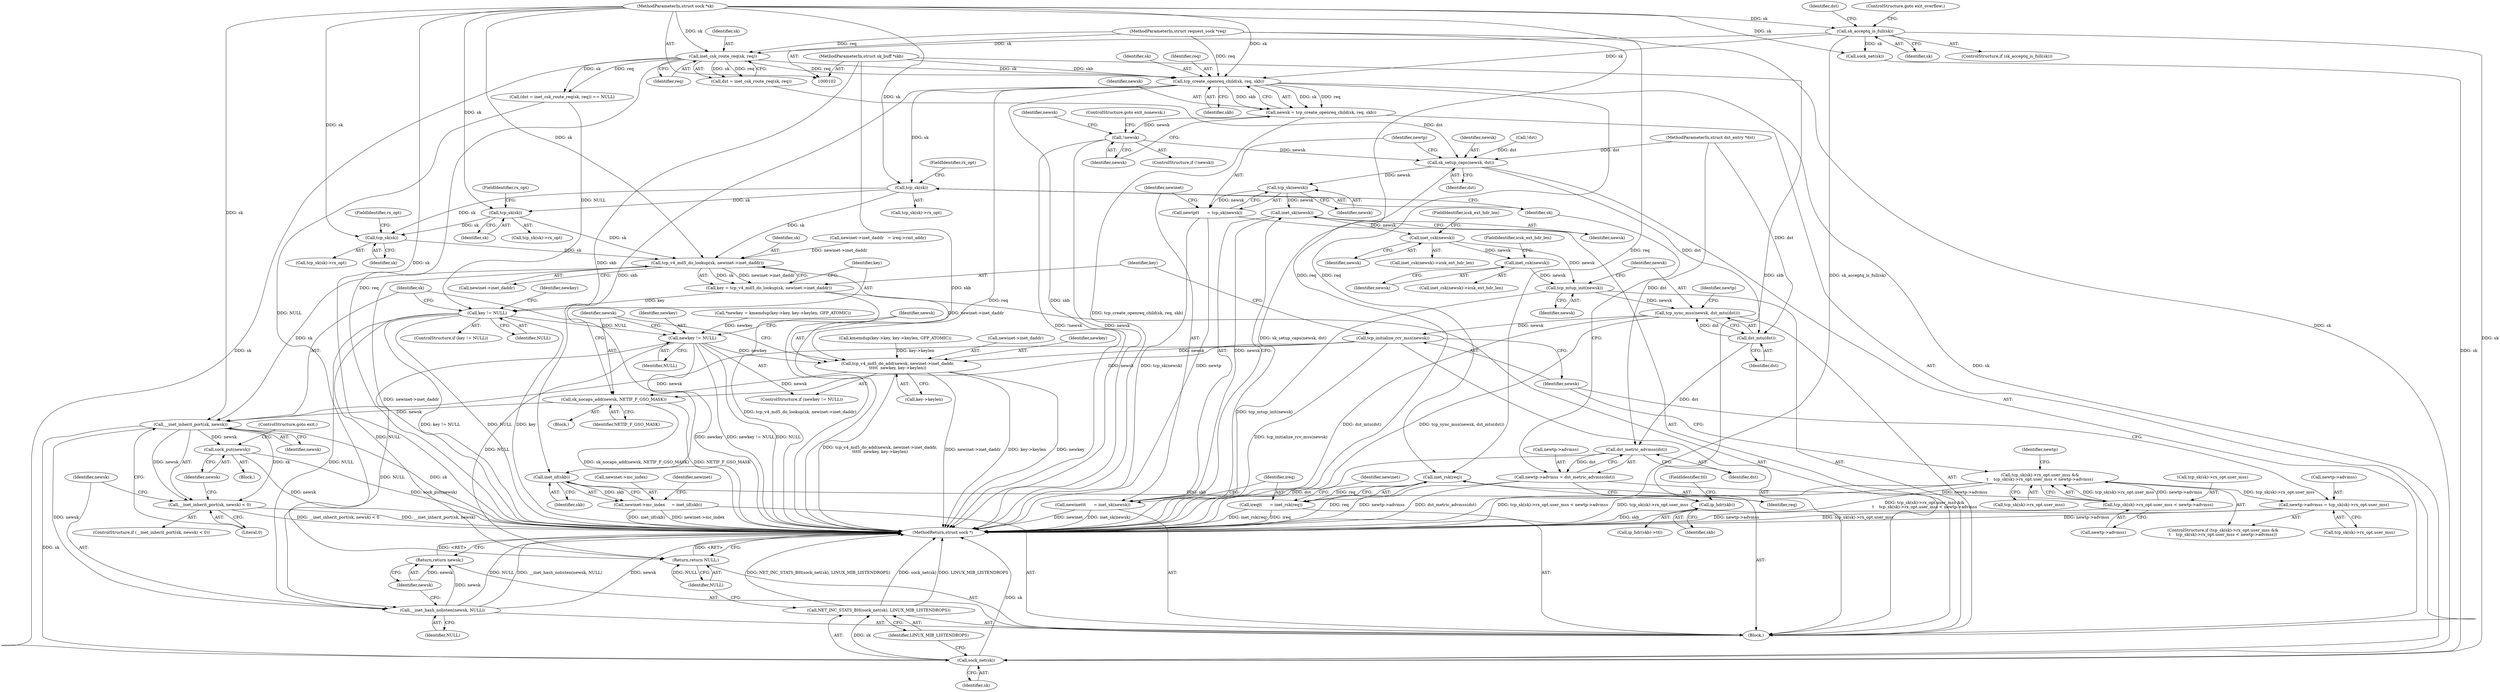 digraph "0_linux_f6d8bd051c391c1c0458a30b2a7abcd939329259_31@API" {
"1000131" [label="(Call,tcp_create_openreq_child(sk, req, skb))"];
"1000124" [label="(Call,inet_csk_route_req(sk, req))"];
"1000114" [label="(Call,sk_acceptq_is_full(sk))"];
"1000103" [label="(MethodParameterIn,struct sock *sk)"];
"1000105" [label="(MethodParameterIn,struct request_sock *req)"];
"1000104" [label="(MethodParameterIn,struct sk_buff *skb)"];
"1000129" [label="(Call,newsk = tcp_create_openreq_child(sk, req, skb))"];
"1000136" [label="(Call,!newsk)"];
"1000144" [label="(Call,sk_setup_caps(newsk, dst))"];
"1000149" [label="(Call,tcp_sk(newsk))"];
"1000147" [label="(Call,newtp\t\t      = tcp_sk(newsk))"];
"1000153" [label="(Call,inet_sk(newsk))"];
"1000151" [label="(Call,newinet\t\t      = inet_sk(newsk))"];
"1000208" [label="(Call,inet_csk(newsk))"];
"1000218" [label="(Call,inet_csk(newsk))"];
"1000235" [label="(Call,tcp_mtup_init(newsk))"];
"1000237" [label="(Call,tcp_sync_mss(newsk, dst_mtu(dst)))"];
"1000275" [label="(Call,tcp_initialize_rcv_mss(newsk))"];
"1000304" [label="(Call,tcp_v4_md5_do_add(newsk, newinet->inet_daddr,\n\t\t\t\t\t  newkey, key->keylen))"];
"1000313" [label="(Call,sk_nocaps_add(newsk, NETIF_F_GSO_MASK))"];
"1000318" [label="(Call,__inet_inherit_port(sk, newsk))"];
"1000317" [label="(Call,__inet_inherit_port(sk, newsk) < 0)"];
"1000323" [label="(Call,sock_put(newsk))"];
"1000326" [label="(Call,__inet_hash_nolisten(newsk, NULL))"];
"1000329" [label="(Return,return newsk;)"];
"1000341" [label="(Call,sock_net(sk))"];
"1000340" [label="(Call,NET_INC_STATS_BH(sock_net(sk), LINUX_MIB_LISTENDROPS))"];
"1000239" [label="(Call,dst_mtu(dst))"];
"1000245" [label="(Call,dst_metric_advmss(dst))"];
"1000241" [label="(Call,newtp->advmss = dst_metric_advmss(dst))"];
"1000255" [label="(Call,tcp_sk(sk)->rx_opt.user_mss < newtp->advmss)"];
"1000248" [label="(Call,tcp_sk(sk)->rx_opt.user_mss &&\n\t    tcp_sk(sk)->rx_opt.user_mss < newtp->advmss)"];
"1000265" [label="(Call,newtp->advmss = tcp_sk(sk)->rx_opt.user_mss)"];
"1000157" [label="(Call,inet_rsk(req))"];
"1000155" [label="(Call,ireq\t\t      = inet_rsk(req))"];
"1000196" [label="(Call,inet_iif(skb))"];
"1000192" [label="(Call,newinet->mc_index     = inet_iif(skb))"];
"1000203" [label="(Call,ip_hdr(skb))"];
"1000251" [label="(Call,tcp_sk(sk))"];
"1000258" [label="(Call,tcp_sk(sk))"];
"1000271" [label="(Call,tcp_sk(sk))"];
"1000279" [label="(Call,tcp_v4_md5_do_lookup(sk, newinet->inet_daddr))"];
"1000277" [label="(Call,key = tcp_v4_md5_do_lookup(sk, newinet->inet_daddr))"];
"1000285" [label="(Call,key != NULL)"];
"1000301" [label="(Call,newkey != NULL)"];
"1000344" [label="(Return,return NULL;)"];
"1000249" [label="(Call,tcp_sk(sk)->rx_opt.user_mss)"];
"1000265" [label="(Call,newtp->advmss = tcp_sk(sk)->rx_opt.user_mss)"];
"1000326" [label="(Call,__inet_hash_nolisten(newsk, NULL))"];
"1000235" [label="(Call,tcp_mtup_init(newsk))"];
"1000243" [label="(Identifier,newtp)"];
"1000340" [label="(Call,NET_INC_STATS_BH(sock_net(sk), LINUX_MIB_LISTENDROPS))"];
"1000114" [label="(Call,sk_acceptq_is_full(sk))"];
"1000197" [label="(Identifier,skb)"];
"1000288" [label="(Block,)"];
"1000120" [label="(Identifier,dst)"];
"1000286" [label="(Identifier,key)"];
"1000207" [label="(Call,inet_csk(newsk)->icsk_ext_hdr_len)"];
"1000304" [label="(Call,tcp_v4_md5_do_add(newsk, newinet->inet_daddr,\n\t\t\t\t\t  newkey, key->keylen))"];
"1000137" [label="(Identifier,newsk)"];
"1000131" [label="(Call,tcp_create_openreq_child(sk, req, skb))"];
"1000345" [label="(Identifier,NULL)"];
"1000161" [label="(Identifier,newinet)"];
"1000158" [label="(Identifier,req)"];
"1000313" [label="(Call,sk_nocaps_add(newsk, NETIF_F_GSO_MASK))"];
"1000218" [label="(Call,inet_csk(newsk))"];
"1000134" [label="(Identifier,skb)"];
"1000271" [label="(Call,tcp_sk(sk))"];
"1000330" [label="(Identifier,newsk)"];
"1000122" [label="(Call,dst = inet_csk_route_req(sk, req))"];
"1000103" [label="(MethodParameterIn,struct sock *sk)"];
"1000154" [label="(Identifier,newsk)"];
"1000104" [label="(MethodParameterIn,struct sk_buff *skb)"];
"1000309" [label="(Identifier,newkey)"];
"1000314" [label="(Identifier,newsk)"];
"1000153" [label="(Call,inet_sk(newsk))"];
"1000290" [label="(Call,*newkey = kmemdup(key->key, key->keylen, GFP_ATOMIC))"];
"1000285" [label="(Call,key != NULL)"];
"1000116" [label="(ControlStructure,goto exit_overflow;)"];
"1000277" [label="(Call,key = tcp_v4_md5_do_lookup(sk, newinet->inet_daddr))"];
"1000125" [label="(Identifier,sk)"];
"1000204" [label="(Identifier,skb)"];
"1000302" [label="(Identifier,newkey)"];
"1000136" [label="(Call,!newsk)"];
"1000144" [label="(Call,sk_setup_caps(newsk, dst))"];
"1000266" [label="(Call,newtp->advmss)"];
"1000275" [label="(Call,tcp_initialize_rcv_mss(newsk))"];
"1000205" [label="(FieldIdentifier,ttl)"];
"1000256" [label="(Call,tcp_sk(sk)->rx_opt.user_mss)"];
"1000236" [label="(Identifier,newsk)"];
"1000253" [label="(FieldIdentifier,rx_opt)"];
"1000319" [label="(Identifier,sk)"];
"1000255" [label="(Call,tcp_sk(sk)->rx_opt.user_mss < newtp->advmss)"];
"1000323" [label="(Call,sock_put(newsk))"];
"1000346" [label="(MethodReturn,struct sock *)"];
"1000147" [label="(Call,newtp\t\t      = tcp_sk(newsk))"];
"1000322" [label="(Block,)"];
"1000150" [label="(Identifier,newsk)"];
"1000200" [label="(Identifier,newinet)"];
"1000159" [label="(Call,newinet->inet_daddr   = ireq->rmt_addr)"];
"1000246" [label="(Identifier,dst)"];
"1000238" [label="(Identifier,newsk)"];
"1000259" [label="(Identifier,sk)"];
"1000217" [label="(Call,inet_csk(newsk)->icsk_ext_hdr_len)"];
"1000344" [label="(Return,return NULL;)"];
"1000280" [label="(Identifier,sk)"];
"1000209" [label="(Identifier,newsk)"];
"1000329" [label="(Return,return newsk;)"];
"1000126" [label="(Identifier,req)"];
"1000132" [label="(Identifier,sk)"];
"1000105" [label="(MethodParameterIn,struct request_sock *req)"];
"1000292" [label="(Call,kmemdup(key->key, key->keylen, GFP_ATOMIC))"];
"1000324" [label="(Identifier,newsk)"];
"1000130" [label="(Identifier,newsk)"];
"1000279" [label="(Call,tcp_v4_md5_do_lookup(sk, newinet->inet_daddr))"];
"1000106" [label="(MethodParameterIn,struct dst_entry *dst)"];
"1000151" [label="(Call,newinet\t\t      = inet_sk(newsk))"];
"1000315" [label="(Identifier,NETIF_F_GSO_MASK)"];
"1000237" [label="(Call,tcp_sync_mss(newsk, dst_mtu(dst)))"];
"1000115" [label="(Identifier,sk)"];
"1000325" [label="(ControlStructure,goto exit;)"];
"1000270" [label="(Call,tcp_sk(sk)->rx_opt)"];
"1000240" [label="(Identifier,dst)"];
"1000133" [label="(Identifier,req)"];
"1000113" [label="(ControlStructure,if (sk_acceptq_is_full(sk)))"];
"1000141" [label="(Identifier,newsk)"];
"1000193" [label="(Call,newinet->mc_index)"];
"1000276" [label="(Identifier,newsk)"];
"1000328" [label="(Identifier,NULL)"];
"1000300" [label="(ControlStructure,if (newkey != NULL))"];
"1000129" [label="(Call,newsk = tcp_create_openreq_child(sk, req, skb))"];
"1000208" [label="(Call,inet_csk(newsk))"];
"1000342" [label="(Identifier,sk)"];
"1000156" [label="(Identifier,ireq)"];
"1000320" [label="(Identifier,newsk)"];
"1000257" [label="(Call,tcp_sk(sk)->rx_opt)"];
"1000272" [label="(Identifier,sk)"];
"1000241" [label="(Call,newtp->advmss = dst_metric_advmss(dst))"];
"1000239" [label="(Call,dst_mtu(dst))"];
"1000192" [label="(Call,newinet->mc_index     = inet_iif(skb))"];
"1000310" [label="(Call,key->keylen)"];
"1000210" [label="(FieldIdentifier,icsk_ext_hdr_len)"];
"1000317" [label="(Call,__inet_inherit_port(sk, newsk) < 0)"];
"1000107" [label="(Block,)"];
"1000203" [label="(Call,ip_hdr(skb))"];
"1000252" [label="(Identifier,sk)"];
"1000316" [label="(ControlStructure,if (__inet_inherit_port(sk, newsk) < 0))"];
"1000155" [label="(Call,ireq\t\t      = inet_rsk(req))"];
"1000202" [label="(Call,ip_hdr(skb)->ttl)"];
"1000248" [label="(Call,tcp_sk(sk)->rx_opt.user_mss &&\n\t    tcp_sk(sk)->rx_opt.user_mss < newtp->advmss)"];
"1000146" [label="(Identifier,dst)"];
"1000305" [label="(Identifier,newsk)"];
"1000327" [label="(Identifier,newsk)"];
"1000343" [label="(Identifier,LINUX_MIB_LISTENDROPS)"];
"1000247" [label="(ControlStructure,if (tcp_sk(sk)->rx_opt.user_mss &&\n\t    tcp_sk(sk)->rx_opt.user_mss < newtp->advmss))"];
"1000138" [label="(ControlStructure,goto exit_nonewsk;)"];
"1000220" [label="(FieldIdentifier,icsk_ext_hdr_len)"];
"1000219" [label="(Identifier,newsk)"];
"1000145" [label="(Identifier,newsk)"];
"1000267" [label="(Identifier,newtp)"];
"1000291" [label="(Identifier,newkey)"];
"1000303" [label="(Identifier,NULL)"];
"1000157" [label="(Call,inet_rsk(req))"];
"1000278" [label="(Identifier,key)"];
"1000242" [label="(Call,newtp->advmss)"];
"1000251" [label="(Call,tcp_sk(sk))"];
"1000333" [label="(Call,sock_net(sk))"];
"1000196" [label="(Call,inet_iif(skb))"];
"1000119" [label="(Call,!dst)"];
"1000124" [label="(Call,inet_csk_route_req(sk, req))"];
"1000284" [label="(ControlStructure,if (key != NULL))"];
"1000258" [label="(Call,tcp_sk(sk))"];
"1000135" [label="(ControlStructure,if (!newsk))"];
"1000260" [label="(FieldIdentifier,rx_opt)"];
"1000262" [label="(Call,newtp->advmss)"];
"1000152" [label="(Identifier,newinet)"];
"1000318" [label="(Call,__inet_inherit_port(sk, newsk))"];
"1000301" [label="(Call,newkey != NULL)"];
"1000281" [label="(Call,newinet->inet_daddr)"];
"1000306" [label="(Call,newinet->inet_daddr)"];
"1000269" [label="(Call,tcp_sk(sk)->rx_opt.user_mss)"];
"1000149" [label="(Call,tcp_sk(newsk))"];
"1000287" [label="(Identifier,NULL)"];
"1000273" [label="(FieldIdentifier,rx_opt)"];
"1000341" [label="(Call,sock_net(sk))"];
"1000321" [label="(Literal,0)"];
"1000245" [label="(Call,dst_metric_advmss(dst))"];
"1000250" [label="(Call,tcp_sk(sk)->rx_opt)"];
"1000148" [label="(Identifier,newtp)"];
"1000121" [label="(Call,(dst = inet_csk_route_req(sk, req)) == NULL)"];
"1000131" -> "1000129"  [label="AST: "];
"1000131" -> "1000134"  [label="CFG: "];
"1000132" -> "1000131"  [label="AST: "];
"1000133" -> "1000131"  [label="AST: "];
"1000134" -> "1000131"  [label="AST: "];
"1000129" -> "1000131"  [label="CFG: "];
"1000131" -> "1000346"  [label="DDG: req"];
"1000131" -> "1000346"  [label="DDG: skb"];
"1000131" -> "1000129"  [label="DDG: sk"];
"1000131" -> "1000129"  [label="DDG: req"];
"1000131" -> "1000129"  [label="DDG: skb"];
"1000124" -> "1000131"  [label="DDG: sk"];
"1000124" -> "1000131"  [label="DDG: req"];
"1000114" -> "1000131"  [label="DDG: sk"];
"1000103" -> "1000131"  [label="DDG: sk"];
"1000105" -> "1000131"  [label="DDG: req"];
"1000104" -> "1000131"  [label="DDG: skb"];
"1000131" -> "1000157"  [label="DDG: req"];
"1000131" -> "1000196"  [label="DDG: skb"];
"1000131" -> "1000251"  [label="DDG: sk"];
"1000131" -> "1000341"  [label="DDG: sk"];
"1000124" -> "1000122"  [label="AST: "];
"1000124" -> "1000126"  [label="CFG: "];
"1000125" -> "1000124"  [label="AST: "];
"1000126" -> "1000124"  [label="AST: "];
"1000122" -> "1000124"  [label="CFG: "];
"1000124" -> "1000346"  [label="DDG: req"];
"1000124" -> "1000121"  [label="DDG: sk"];
"1000124" -> "1000121"  [label="DDG: req"];
"1000124" -> "1000122"  [label="DDG: sk"];
"1000124" -> "1000122"  [label="DDG: req"];
"1000114" -> "1000124"  [label="DDG: sk"];
"1000103" -> "1000124"  [label="DDG: sk"];
"1000105" -> "1000124"  [label="DDG: req"];
"1000124" -> "1000341"  [label="DDG: sk"];
"1000114" -> "1000113"  [label="AST: "];
"1000114" -> "1000115"  [label="CFG: "];
"1000115" -> "1000114"  [label="AST: "];
"1000116" -> "1000114"  [label="CFG: "];
"1000120" -> "1000114"  [label="CFG: "];
"1000114" -> "1000346"  [label="DDG: sk_acceptq_is_full(sk)"];
"1000103" -> "1000114"  [label="DDG: sk"];
"1000114" -> "1000333"  [label="DDG: sk"];
"1000114" -> "1000341"  [label="DDG: sk"];
"1000103" -> "1000102"  [label="AST: "];
"1000103" -> "1000346"  [label="DDG: sk"];
"1000103" -> "1000251"  [label="DDG: sk"];
"1000103" -> "1000258"  [label="DDG: sk"];
"1000103" -> "1000271"  [label="DDG: sk"];
"1000103" -> "1000279"  [label="DDG: sk"];
"1000103" -> "1000318"  [label="DDG: sk"];
"1000103" -> "1000333"  [label="DDG: sk"];
"1000103" -> "1000341"  [label="DDG: sk"];
"1000105" -> "1000102"  [label="AST: "];
"1000105" -> "1000346"  [label="DDG: req"];
"1000105" -> "1000157"  [label="DDG: req"];
"1000104" -> "1000102"  [label="AST: "];
"1000104" -> "1000346"  [label="DDG: skb"];
"1000104" -> "1000196"  [label="DDG: skb"];
"1000104" -> "1000203"  [label="DDG: skb"];
"1000129" -> "1000107"  [label="AST: "];
"1000130" -> "1000129"  [label="AST: "];
"1000137" -> "1000129"  [label="CFG: "];
"1000129" -> "1000346"  [label="DDG: tcp_create_openreq_child(sk, req, skb)"];
"1000129" -> "1000136"  [label="DDG: newsk"];
"1000136" -> "1000135"  [label="AST: "];
"1000136" -> "1000137"  [label="CFG: "];
"1000137" -> "1000136"  [label="AST: "];
"1000138" -> "1000136"  [label="CFG: "];
"1000141" -> "1000136"  [label="CFG: "];
"1000136" -> "1000346"  [label="DDG: !newsk"];
"1000136" -> "1000346"  [label="DDG: newsk"];
"1000136" -> "1000144"  [label="DDG: newsk"];
"1000144" -> "1000107"  [label="AST: "];
"1000144" -> "1000146"  [label="CFG: "];
"1000145" -> "1000144"  [label="AST: "];
"1000146" -> "1000144"  [label="AST: "];
"1000148" -> "1000144"  [label="CFG: "];
"1000144" -> "1000346"  [label="DDG: sk_setup_caps(newsk, dst)"];
"1000122" -> "1000144"  [label="DDG: dst"];
"1000119" -> "1000144"  [label="DDG: dst"];
"1000106" -> "1000144"  [label="DDG: dst"];
"1000144" -> "1000149"  [label="DDG: newsk"];
"1000144" -> "1000239"  [label="DDG: dst"];
"1000149" -> "1000147"  [label="AST: "];
"1000149" -> "1000150"  [label="CFG: "];
"1000150" -> "1000149"  [label="AST: "];
"1000147" -> "1000149"  [label="CFG: "];
"1000149" -> "1000147"  [label="DDG: newsk"];
"1000149" -> "1000153"  [label="DDG: newsk"];
"1000147" -> "1000107"  [label="AST: "];
"1000148" -> "1000147"  [label="AST: "];
"1000152" -> "1000147"  [label="CFG: "];
"1000147" -> "1000346"  [label="DDG: tcp_sk(newsk)"];
"1000147" -> "1000346"  [label="DDG: newtp"];
"1000153" -> "1000151"  [label="AST: "];
"1000153" -> "1000154"  [label="CFG: "];
"1000154" -> "1000153"  [label="AST: "];
"1000151" -> "1000153"  [label="CFG: "];
"1000153" -> "1000151"  [label="DDG: newsk"];
"1000153" -> "1000208"  [label="DDG: newsk"];
"1000151" -> "1000107"  [label="AST: "];
"1000152" -> "1000151"  [label="AST: "];
"1000156" -> "1000151"  [label="CFG: "];
"1000151" -> "1000346"  [label="DDG: newinet"];
"1000151" -> "1000346"  [label="DDG: inet_sk(newsk)"];
"1000208" -> "1000207"  [label="AST: "];
"1000208" -> "1000209"  [label="CFG: "];
"1000209" -> "1000208"  [label="AST: "];
"1000210" -> "1000208"  [label="CFG: "];
"1000208" -> "1000218"  [label="DDG: newsk"];
"1000208" -> "1000235"  [label="DDG: newsk"];
"1000218" -> "1000217"  [label="AST: "];
"1000218" -> "1000219"  [label="CFG: "];
"1000219" -> "1000218"  [label="AST: "];
"1000220" -> "1000218"  [label="CFG: "];
"1000218" -> "1000235"  [label="DDG: newsk"];
"1000235" -> "1000107"  [label="AST: "];
"1000235" -> "1000236"  [label="CFG: "];
"1000236" -> "1000235"  [label="AST: "];
"1000238" -> "1000235"  [label="CFG: "];
"1000235" -> "1000346"  [label="DDG: tcp_mtup_init(newsk)"];
"1000235" -> "1000237"  [label="DDG: newsk"];
"1000237" -> "1000107"  [label="AST: "];
"1000237" -> "1000239"  [label="CFG: "];
"1000238" -> "1000237"  [label="AST: "];
"1000239" -> "1000237"  [label="AST: "];
"1000243" -> "1000237"  [label="CFG: "];
"1000237" -> "1000346"  [label="DDG: tcp_sync_mss(newsk, dst_mtu(dst))"];
"1000237" -> "1000346"  [label="DDG: dst_mtu(dst)"];
"1000239" -> "1000237"  [label="DDG: dst"];
"1000237" -> "1000275"  [label="DDG: newsk"];
"1000275" -> "1000107"  [label="AST: "];
"1000275" -> "1000276"  [label="CFG: "];
"1000276" -> "1000275"  [label="AST: "];
"1000278" -> "1000275"  [label="CFG: "];
"1000275" -> "1000346"  [label="DDG: tcp_initialize_rcv_mss(newsk)"];
"1000275" -> "1000304"  [label="DDG: newsk"];
"1000275" -> "1000313"  [label="DDG: newsk"];
"1000275" -> "1000318"  [label="DDG: newsk"];
"1000304" -> "1000300"  [label="AST: "];
"1000304" -> "1000310"  [label="CFG: "];
"1000305" -> "1000304"  [label="AST: "];
"1000306" -> "1000304"  [label="AST: "];
"1000309" -> "1000304"  [label="AST: "];
"1000310" -> "1000304"  [label="AST: "];
"1000314" -> "1000304"  [label="CFG: "];
"1000304" -> "1000346"  [label="DDG: key->keylen"];
"1000304" -> "1000346"  [label="DDG: newkey"];
"1000304" -> "1000346"  [label="DDG: tcp_v4_md5_do_add(newsk, newinet->inet_daddr,\n\t\t\t\t\t  newkey, key->keylen)"];
"1000304" -> "1000346"  [label="DDG: newinet->inet_daddr"];
"1000279" -> "1000304"  [label="DDG: newinet->inet_daddr"];
"1000301" -> "1000304"  [label="DDG: newkey"];
"1000292" -> "1000304"  [label="DDG: key->keylen"];
"1000304" -> "1000313"  [label="DDG: newsk"];
"1000313" -> "1000288"  [label="AST: "];
"1000313" -> "1000315"  [label="CFG: "];
"1000314" -> "1000313"  [label="AST: "];
"1000315" -> "1000313"  [label="AST: "];
"1000319" -> "1000313"  [label="CFG: "];
"1000313" -> "1000346"  [label="DDG: NETIF_F_GSO_MASK"];
"1000313" -> "1000346"  [label="DDG: sk_nocaps_add(newsk, NETIF_F_GSO_MASK)"];
"1000313" -> "1000318"  [label="DDG: newsk"];
"1000318" -> "1000317"  [label="AST: "];
"1000318" -> "1000320"  [label="CFG: "];
"1000319" -> "1000318"  [label="AST: "];
"1000320" -> "1000318"  [label="AST: "];
"1000321" -> "1000318"  [label="CFG: "];
"1000318" -> "1000346"  [label="DDG: sk"];
"1000318" -> "1000317"  [label="DDG: sk"];
"1000318" -> "1000317"  [label="DDG: newsk"];
"1000279" -> "1000318"  [label="DDG: sk"];
"1000318" -> "1000323"  [label="DDG: newsk"];
"1000318" -> "1000326"  [label="DDG: newsk"];
"1000318" -> "1000341"  [label="DDG: sk"];
"1000317" -> "1000316"  [label="AST: "];
"1000317" -> "1000321"  [label="CFG: "];
"1000321" -> "1000317"  [label="AST: "];
"1000324" -> "1000317"  [label="CFG: "];
"1000327" -> "1000317"  [label="CFG: "];
"1000317" -> "1000346"  [label="DDG: __inet_inherit_port(sk, newsk)"];
"1000317" -> "1000346"  [label="DDG: __inet_inherit_port(sk, newsk) < 0"];
"1000323" -> "1000322"  [label="AST: "];
"1000323" -> "1000324"  [label="CFG: "];
"1000324" -> "1000323"  [label="AST: "];
"1000325" -> "1000323"  [label="CFG: "];
"1000323" -> "1000346"  [label="DDG: newsk"];
"1000323" -> "1000346"  [label="DDG: sock_put(newsk)"];
"1000326" -> "1000107"  [label="AST: "];
"1000326" -> "1000328"  [label="CFG: "];
"1000327" -> "1000326"  [label="AST: "];
"1000328" -> "1000326"  [label="AST: "];
"1000330" -> "1000326"  [label="CFG: "];
"1000326" -> "1000346"  [label="DDG: __inet_hash_nolisten(newsk, NULL)"];
"1000326" -> "1000346"  [label="DDG: NULL"];
"1000326" -> "1000346"  [label="DDG: newsk"];
"1000285" -> "1000326"  [label="DDG: NULL"];
"1000301" -> "1000326"  [label="DDG: NULL"];
"1000326" -> "1000329"  [label="DDG: newsk"];
"1000329" -> "1000107"  [label="AST: "];
"1000329" -> "1000330"  [label="CFG: "];
"1000330" -> "1000329"  [label="AST: "];
"1000346" -> "1000329"  [label="CFG: "];
"1000329" -> "1000346"  [label="DDG: <RET>"];
"1000330" -> "1000329"  [label="DDG: newsk"];
"1000341" -> "1000340"  [label="AST: "];
"1000341" -> "1000342"  [label="CFG: "];
"1000342" -> "1000341"  [label="AST: "];
"1000343" -> "1000341"  [label="CFG: "];
"1000341" -> "1000346"  [label="DDG: sk"];
"1000341" -> "1000340"  [label="DDG: sk"];
"1000333" -> "1000341"  [label="DDG: sk"];
"1000340" -> "1000107"  [label="AST: "];
"1000340" -> "1000343"  [label="CFG: "];
"1000343" -> "1000340"  [label="AST: "];
"1000345" -> "1000340"  [label="CFG: "];
"1000340" -> "1000346"  [label="DDG: LINUX_MIB_LISTENDROPS"];
"1000340" -> "1000346"  [label="DDG: NET_INC_STATS_BH(sock_net(sk), LINUX_MIB_LISTENDROPS)"];
"1000340" -> "1000346"  [label="DDG: sock_net(sk)"];
"1000239" -> "1000240"  [label="CFG: "];
"1000240" -> "1000239"  [label="AST: "];
"1000106" -> "1000239"  [label="DDG: dst"];
"1000239" -> "1000245"  [label="DDG: dst"];
"1000245" -> "1000241"  [label="AST: "];
"1000245" -> "1000246"  [label="CFG: "];
"1000246" -> "1000245"  [label="AST: "];
"1000241" -> "1000245"  [label="CFG: "];
"1000245" -> "1000346"  [label="DDG: dst"];
"1000245" -> "1000241"  [label="DDG: dst"];
"1000106" -> "1000245"  [label="DDG: dst"];
"1000241" -> "1000107"  [label="AST: "];
"1000242" -> "1000241"  [label="AST: "];
"1000252" -> "1000241"  [label="CFG: "];
"1000241" -> "1000346"  [label="DDG: newtp->advmss"];
"1000241" -> "1000346"  [label="DDG: dst_metric_advmss(dst)"];
"1000241" -> "1000255"  [label="DDG: newtp->advmss"];
"1000255" -> "1000248"  [label="AST: "];
"1000255" -> "1000262"  [label="CFG: "];
"1000256" -> "1000255"  [label="AST: "];
"1000262" -> "1000255"  [label="AST: "];
"1000248" -> "1000255"  [label="CFG: "];
"1000255" -> "1000346"  [label="DDG: newtp->advmss"];
"1000255" -> "1000248"  [label="DDG: tcp_sk(sk)->rx_opt.user_mss"];
"1000255" -> "1000248"  [label="DDG: newtp->advmss"];
"1000248" -> "1000247"  [label="AST: "];
"1000248" -> "1000249"  [label="CFG: "];
"1000249" -> "1000248"  [label="AST: "];
"1000267" -> "1000248"  [label="CFG: "];
"1000276" -> "1000248"  [label="CFG: "];
"1000248" -> "1000346"  [label="DDG: tcp_sk(sk)->rx_opt.user_mss &&\n\t    tcp_sk(sk)->rx_opt.user_mss < newtp->advmss"];
"1000248" -> "1000346"  [label="DDG: tcp_sk(sk)->rx_opt.user_mss < newtp->advmss"];
"1000248" -> "1000346"  [label="DDG: tcp_sk(sk)->rx_opt.user_mss"];
"1000248" -> "1000265"  [label="DDG: tcp_sk(sk)->rx_opt.user_mss"];
"1000265" -> "1000247"  [label="AST: "];
"1000265" -> "1000269"  [label="CFG: "];
"1000266" -> "1000265"  [label="AST: "];
"1000269" -> "1000265"  [label="AST: "];
"1000276" -> "1000265"  [label="CFG: "];
"1000265" -> "1000346"  [label="DDG: tcp_sk(sk)->rx_opt.user_mss"];
"1000265" -> "1000346"  [label="DDG: newtp->advmss"];
"1000157" -> "1000155"  [label="AST: "];
"1000157" -> "1000158"  [label="CFG: "];
"1000158" -> "1000157"  [label="AST: "];
"1000155" -> "1000157"  [label="CFG: "];
"1000157" -> "1000346"  [label="DDG: req"];
"1000157" -> "1000155"  [label="DDG: req"];
"1000155" -> "1000107"  [label="AST: "];
"1000156" -> "1000155"  [label="AST: "];
"1000161" -> "1000155"  [label="CFG: "];
"1000155" -> "1000346"  [label="DDG: inet_rsk(req)"];
"1000155" -> "1000346"  [label="DDG: ireq"];
"1000196" -> "1000192"  [label="AST: "];
"1000196" -> "1000197"  [label="CFG: "];
"1000197" -> "1000196"  [label="AST: "];
"1000192" -> "1000196"  [label="CFG: "];
"1000196" -> "1000192"  [label="DDG: skb"];
"1000196" -> "1000203"  [label="DDG: skb"];
"1000192" -> "1000107"  [label="AST: "];
"1000193" -> "1000192"  [label="AST: "];
"1000200" -> "1000192"  [label="CFG: "];
"1000192" -> "1000346"  [label="DDG: newinet->mc_index"];
"1000192" -> "1000346"  [label="DDG: inet_iif(skb)"];
"1000203" -> "1000202"  [label="AST: "];
"1000203" -> "1000204"  [label="CFG: "];
"1000204" -> "1000203"  [label="AST: "];
"1000205" -> "1000203"  [label="CFG: "];
"1000203" -> "1000346"  [label="DDG: skb"];
"1000251" -> "1000250"  [label="AST: "];
"1000251" -> "1000252"  [label="CFG: "];
"1000252" -> "1000251"  [label="AST: "];
"1000253" -> "1000251"  [label="CFG: "];
"1000251" -> "1000258"  [label="DDG: sk"];
"1000251" -> "1000271"  [label="DDG: sk"];
"1000251" -> "1000279"  [label="DDG: sk"];
"1000258" -> "1000257"  [label="AST: "];
"1000258" -> "1000259"  [label="CFG: "];
"1000259" -> "1000258"  [label="AST: "];
"1000260" -> "1000258"  [label="CFG: "];
"1000258" -> "1000271"  [label="DDG: sk"];
"1000258" -> "1000279"  [label="DDG: sk"];
"1000271" -> "1000270"  [label="AST: "];
"1000271" -> "1000272"  [label="CFG: "];
"1000272" -> "1000271"  [label="AST: "];
"1000273" -> "1000271"  [label="CFG: "];
"1000271" -> "1000279"  [label="DDG: sk"];
"1000279" -> "1000277"  [label="AST: "];
"1000279" -> "1000281"  [label="CFG: "];
"1000280" -> "1000279"  [label="AST: "];
"1000281" -> "1000279"  [label="AST: "];
"1000277" -> "1000279"  [label="CFG: "];
"1000279" -> "1000346"  [label="DDG: newinet->inet_daddr"];
"1000279" -> "1000277"  [label="DDG: sk"];
"1000279" -> "1000277"  [label="DDG: newinet->inet_daddr"];
"1000159" -> "1000279"  [label="DDG: newinet->inet_daddr"];
"1000277" -> "1000107"  [label="AST: "];
"1000278" -> "1000277"  [label="AST: "];
"1000286" -> "1000277"  [label="CFG: "];
"1000277" -> "1000346"  [label="DDG: tcp_v4_md5_do_lookup(sk, newinet->inet_daddr)"];
"1000277" -> "1000285"  [label="DDG: key"];
"1000285" -> "1000284"  [label="AST: "];
"1000285" -> "1000287"  [label="CFG: "];
"1000286" -> "1000285"  [label="AST: "];
"1000287" -> "1000285"  [label="AST: "];
"1000291" -> "1000285"  [label="CFG: "];
"1000319" -> "1000285"  [label="CFG: "];
"1000285" -> "1000346"  [label="DDG: key"];
"1000285" -> "1000346"  [label="DDG: key != NULL"];
"1000285" -> "1000346"  [label="DDG: NULL"];
"1000121" -> "1000285"  [label="DDG: NULL"];
"1000285" -> "1000301"  [label="DDG: NULL"];
"1000285" -> "1000344"  [label="DDG: NULL"];
"1000301" -> "1000300"  [label="AST: "];
"1000301" -> "1000303"  [label="CFG: "];
"1000302" -> "1000301"  [label="AST: "];
"1000303" -> "1000301"  [label="AST: "];
"1000305" -> "1000301"  [label="CFG: "];
"1000314" -> "1000301"  [label="CFG: "];
"1000301" -> "1000346"  [label="DDG: NULL"];
"1000301" -> "1000346"  [label="DDG: newkey != NULL"];
"1000301" -> "1000346"  [label="DDG: newkey"];
"1000290" -> "1000301"  [label="DDG: newkey"];
"1000301" -> "1000344"  [label="DDG: NULL"];
"1000344" -> "1000107"  [label="AST: "];
"1000344" -> "1000345"  [label="CFG: "];
"1000345" -> "1000344"  [label="AST: "];
"1000346" -> "1000344"  [label="CFG: "];
"1000344" -> "1000346"  [label="DDG: <RET>"];
"1000345" -> "1000344"  [label="DDG: NULL"];
"1000121" -> "1000344"  [label="DDG: NULL"];
}
